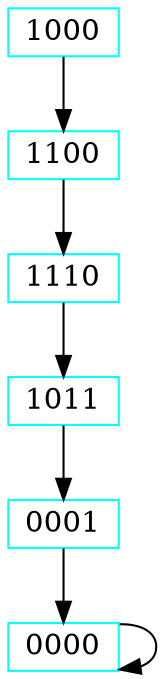 digraph {
	graph [bb="0,0,62,318",
		overlap=compress
	];
	node [color=cyan,
		fillcolor=none,
		height=0.3,
		label="\N",
		shape=rect,
		style=filled,
		width=0.45
	];
	0000	 [height=0.31944,
		pos="22,11.5",
		width=0.61111];
	0000 -> 0000	 [pos="e,44.212,0.7551 44.212,22.245 53.795,23.125 62,19.543 62,11.5 62,6.5988 58.953,3.3543 54.405,1.7664"];
	0001	 [height=0.31944,
		pos="22,70.5",
		width=0.61111];
	0001 -> 0000	 [pos="e,22,23.132 22,58.843 22,51.571 22,41.98 22,33.334"];
	1000	 [height=0.31944,
		pos="22,306.5",
		width=0.61111];
	1100	 [height=0.31944,
		pos="22,247.5",
		width=0.61111];
	1000 -> 1100	 [pos="e,22,259.13 22,294.84 22,287.57 22,277.98 22,269.33"];
	1011	 [height=0.31944,
		pos="22,129.5",
		width=0.61111];
	1011 -> 0001	 [pos="e,22,82.132 22,117.84 22,110.57 22,100.98 22,92.334"];
	1110	 [height=0.31944,
		pos="22,188.5",
		width=0.61111];
	1100 -> 1110	 [pos="e,22,200.13 22,235.84 22,228.57 22,218.98 22,210.33"];
	1110 -> 1011	 [pos="e,22,141.13 22,176.84 22,169.57 22,159.98 22,151.33"];
}
